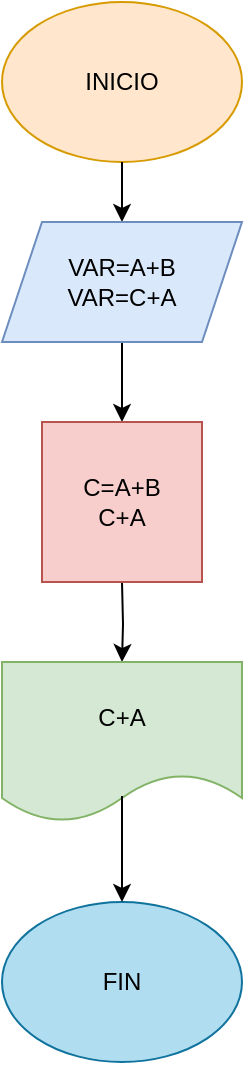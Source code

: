 <mxfile version="13.8.0" type="device"><diagram id="JQGlqM_6zbFw1Ps_9-Sm" name="Page-1"><mxGraphModel dx="782" dy="470" grid="1" gridSize="10" guides="1" tooltips="1" connect="1" arrows="1" fold="1" page="1" pageScale="1" pageWidth="827" pageHeight="1169" math="0" shadow="0"><root><mxCell id="0"/><mxCell id="1" parent="0"/><mxCell id="KMrOm7jXhx5AustG5xTT-1" value="INICIO" style="ellipse;whiteSpace=wrap;html=1;strokeColor=#d79b00;fillColor=#ffe6cc;" vertex="1" parent="1"><mxGeometry x="300" y="10" width="120" height="80" as="geometry"/></mxCell><mxCell id="KMrOm7jXhx5AustG5xTT-2" value="" style="endArrow=classic;html=1;exitX=0.5;exitY=1;exitDx=0;exitDy=0;" edge="1" parent="1" source="KMrOm7jXhx5AustG5xTT-1" target="KMrOm7jXhx5AustG5xTT-3"><mxGeometry width="50" height="50" relative="1" as="geometry"><mxPoint x="380" y="270" as="sourcePoint"/><mxPoint x="360" y="150" as="targetPoint"/></mxGeometry></mxCell><mxCell id="KMrOm7jXhx5AustG5xTT-6" style="edgeStyle=orthogonalEdgeStyle;rounded=0;orthogonalLoop=1;jettySize=auto;html=1;exitX=0.5;exitY=1;exitDx=0;exitDy=0;entryX=0.5;entryY=0;entryDx=0;entryDy=0;" edge="1" parent="1" source="KMrOm7jXhx5AustG5xTT-3"><mxGeometry relative="1" as="geometry"><mxPoint x="360" y="220" as="targetPoint"/></mxGeometry></mxCell><mxCell id="KMrOm7jXhx5AustG5xTT-3" value="VAR=A+B&lt;br&gt;VAR=C+A" style="shape=parallelogram;perimeter=parallelogramPerimeter;whiteSpace=wrap;html=1;fixedSize=1;fillColor=#dae8fc;strokeColor=#6c8ebf;" vertex="1" parent="1"><mxGeometry x="300" y="120" width="120" height="60" as="geometry"/></mxCell><mxCell id="KMrOm7jXhx5AustG5xTT-8" style="edgeStyle=orthogonalEdgeStyle;rounded=0;orthogonalLoop=1;jettySize=auto;html=1;exitX=0.5;exitY=1;exitDx=0;exitDy=0;entryX=0.5;entryY=0;entryDx=0;entryDy=0;" edge="1" parent="1" target="KMrOm7jXhx5AustG5xTT-7"><mxGeometry relative="1" as="geometry"><mxPoint x="360" y="300" as="sourcePoint"/></mxGeometry></mxCell><mxCell id="KMrOm7jXhx5AustG5xTT-7" value="C+A" style="shape=document;whiteSpace=wrap;html=1;boundedLbl=1;fillColor=#d5e8d4;strokeColor=#82b366;" vertex="1" parent="1"><mxGeometry x="300" y="340" width="120" height="80" as="geometry"/></mxCell><mxCell id="KMrOm7jXhx5AustG5xTT-9" value="C=A+B&lt;br&gt;C+A" style="whiteSpace=wrap;html=1;aspect=fixed;fillColor=#f8cecc;strokeColor=#b85450;" vertex="1" parent="1"><mxGeometry x="320" y="220" width="80" height="80" as="geometry"/></mxCell><mxCell id="KMrOm7jXhx5AustG5xTT-11" value="FIN" style="ellipse;whiteSpace=wrap;html=1;fillColor=#b1ddf0;strokeColor=#10739e;" vertex="1" parent="1"><mxGeometry x="300" y="460" width="120" height="80" as="geometry"/></mxCell><mxCell id="KMrOm7jXhx5AustG5xTT-12" value="" style="endArrow=classic;html=1;entryX=0.5;entryY=0;entryDx=0;entryDy=0;" edge="1" parent="1" target="KMrOm7jXhx5AustG5xTT-11"><mxGeometry width="50" height="50" relative="1" as="geometry"><mxPoint x="360" y="407" as="sourcePoint"/><mxPoint x="430" y="360" as="targetPoint"/></mxGeometry></mxCell></root></mxGraphModel></diagram></mxfile>
